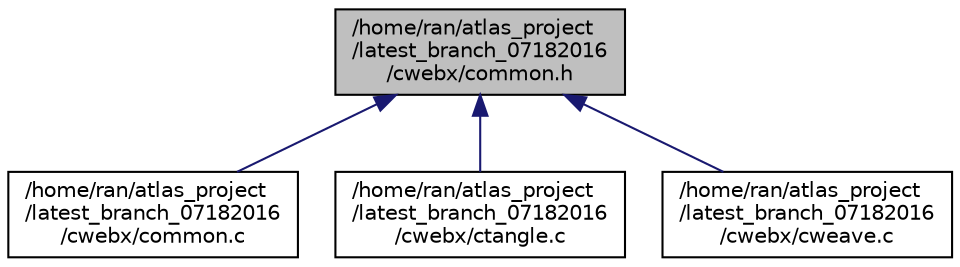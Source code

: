 digraph "/home/ran/atlas_project/latest_branch_07182016/cwebx/common.h"
{
  edge [fontname="Helvetica",fontsize="10",labelfontname="Helvetica",labelfontsize="10"];
  node [fontname="Helvetica",fontsize="10",shape=record];
  Node1 [label="/home/ran/atlas_project\l/latest_branch_07182016\l/cwebx/common.h",height=0.2,width=0.4,color="black", fillcolor="grey75", style="filled", fontcolor="black"];
  Node1 -> Node2 [dir="back",color="midnightblue",fontsize="10",style="solid",fontname="Helvetica"];
  Node2 [label="/home/ran/atlas_project\l/latest_branch_07182016\l/cwebx/common.c",height=0.2,width=0.4,color="black", fillcolor="white", style="filled",URL="$common_8c.html"];
  Node1 -> Node3 [dir="back",color="midnightblue",fontsize="10",style="solid",fontname="Helvetica"];
  Node3 [label="/home/ran/atlas_project\l/latest_branch_07182016\l/cwebx/ctangle.c",height=0.2,width=0.4,color="black", fillcolor="white", style="filled",URL="$ctangle_8c.html"];
  Node1 -> Node4 [dir="back",color="midnightblue",fontsize="10",style="solid",fontname="Helvetica"];
  Node4 [label="/home/ran/atlas_project\l/latest_branch_07182016\l/cwebx/cweave.c",height=0.2,width=0.4,color="black", fillcolor="white", style="filled",URL="$cweave_8c.html"];
}

